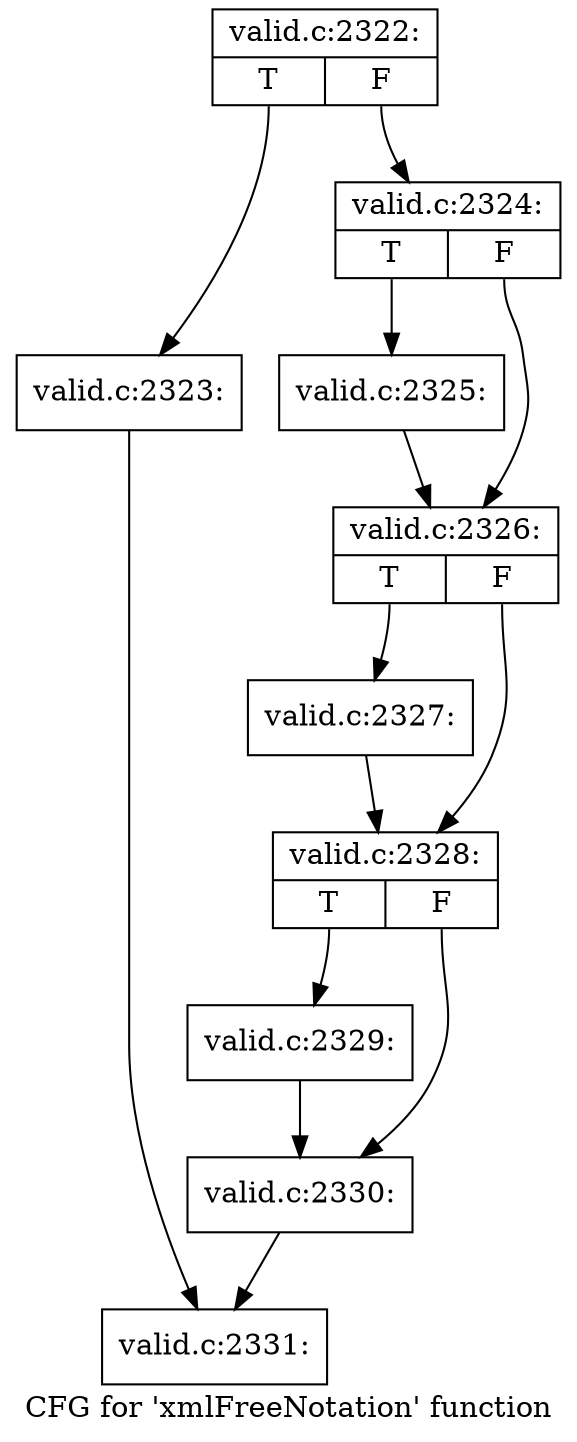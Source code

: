 digraph "CFG for 'xmlFreeNotation' function" {
	label="CFG for 'xmlFreeNotation' function";

	Node0x5295010 [shape=record,label="{valid.c:2322:|{<s0>T|<s1>F}}"];
	Node0x5295010:s0 -> Node0x5297410;
	Node0x5295010:s1 -> Node0x5297460;
	Node0x5297410 [shape=record,label="{valid.c:2323:}"];
	Node0x5297410 -> Node0x5296990;
	Node0x5297460 [shape=record,label="{valid.c:2324:|{<s0>T|<s1>F}}"];
	Node0x5297460:s0 -> Node0x5297810;
	Node0x5297460:s1 -> Node0x5297860;
	Node0x5297810 [shape=record,label="{valid.c:2325:}"];
	Node0x5297810 -> Node0x5297860;
	Node0x5297860 [shape=record,label="{valid.c:2326:|{<s0>T|<s1>F}}"];
	Node0x5297860:s0 -> Node0x52980a0;
	Node0x5297860:s1 -> Node0x52980f0;
	Node0x52980a0 [shape=record,label="{valid.c:2327:}"];
	Node0x52980a0 -> Node0x52980f0;
	Node0x52980f0 [shape=record,label="{valid.c:2328:|{<s0>T|<s1>F}}"];
	Node0x52980f0:s0 -> Node0x52988b0;
	Node0x52980f0:s1 -> Node0x5298900;
	Node0x52988b0 [shape=record,label="{valid.c:2329:}"];
	Node0x52988b0 -> Node0x5298900;
	Node0x5298900 [shape=record,label="{valid.c:2330:}"];
	Node0x5298900 -> Node0x5296990;
	Node0x5296990 [shape=record,label="{valid.c:2331:}"];
}
